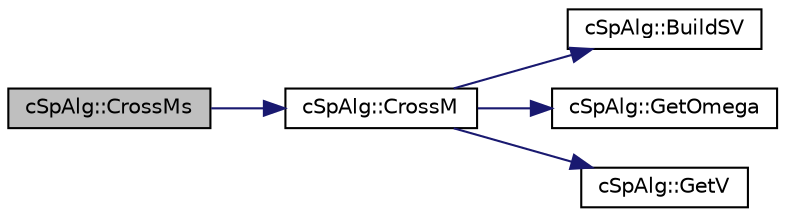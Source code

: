 digraph "cSpAlg::CrossMs"
{
 // LATEX_PDF_SIZE
  edge [fontname="Helvetica",fontsize="10",labelfontname="Helvetica",labelfontsize="10"];
  node [fontname="Helvetica",fontsize="10",shape=record];
  rankdir="LR";
  Node1 [label="cSpAlg::CrossMs",height=0.2,width=0.4,color="black", fillcolor="grey75", style="filled", fontcolor="black",tooltip=" "];
  Node1 -> Node2 [color="midnightblue",fontsize="10",style="solid",fontname="Helvetica"];
  Node2 [label="cSpAlg::CrossM",height=0.2,width=0.4,color="black", fillcolor="white", style="filled",URL="$classc_sp_alg.html#ac30fee20da482ddea5b75d1040f048da",tooltip=" "];
  Node2 -> Node3 [color="midnightblue",fontsize="10",style="solid",fontname="Helvetica"];
  Node3 [label="cSpAlg::BuildSV",height=0.2,width=0.4,color="black", fillcolor="white", style="filled",URL="$classc_sp_alg.html#a5d8935f5eb6a88eb591a19ec414c1953",tooltip=" "];
  Node2 -> Node4 [color="midnightblue",fontsize="10",style="solid",fontname="Helvetica"];
  Node4 [label="cSpAlg::GetOmega",height=0.2,width=0.4,color="black", fillcolor="white", style="filled",URL="$classc_sp_alg.html#a1f6d2eed1bc8bee53540c8c027cea7f9",tooltip=" "];
  Node2 -> Node5 [color="midnightblue",fontsize="10",style="solid",fontname="Helvetica"];
  Node5 [label="cSpAlg::GetV",height=0.2,width=0.4,color="black", fillcolor="white", style="filled",URL="$classc_sp_alg.html#a3c44fc96b8e8b13f6a208f05bc3db8d4",tooltip=" "];
}
